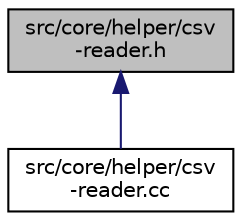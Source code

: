 digraph "src/core/helper/csv-reader.h"
{
 // LATEX_PDF_SIZE
  edge [fontname="Helvetica",fontsize="10",labelfontname="Helvetica",labelfontsize="10"];
  node [fontname="Helvetica",fontsize="10",shape=record];
  Node1 [label="src/core/helper/csv\l-reader.h",height=0.2,width=0.4,color="black", fillcolor="grey75", style="filled", fontcolor="black",tooltip="ns3::CsvReader declaration"];
  Node1 -> Node2 [dir="back",color="midnightblue",fontsize="10",style="solid",fontname="Helvetica"];
  Node2 [label="src/core/helper/csv\l-reader.cc",height=0.2,width=0.4,color="black", fillcolor="white", style="filled",URL="$csv-reader_8cc.html",tooltip="ns3::CsvReader implementation"];
}
